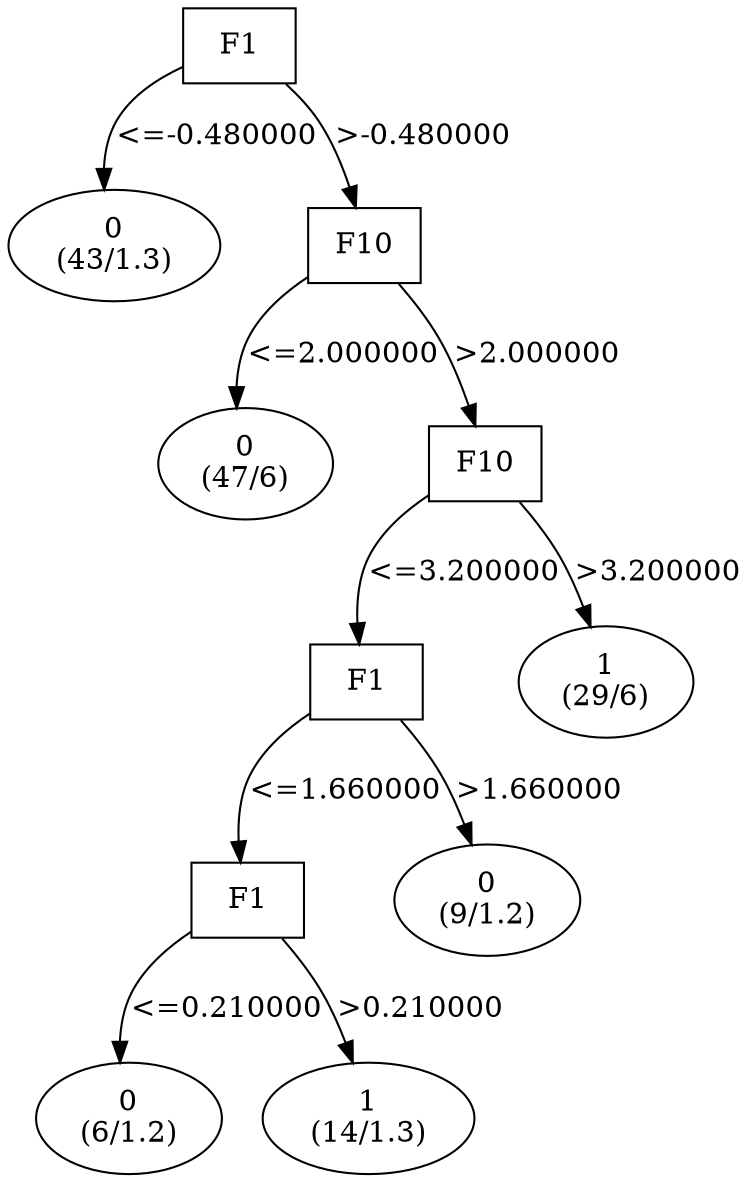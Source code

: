 digraph YaDT {
n0 [ shape=box, label="F1\n"]
n0 -> n1 [label="<=-0.480000"]
n1 [ shape=ellipse, label="0\n(43/1.3)"]
n0 -> n2 [label=">-0.480000"]
n2 [ shape=box, label="F10\n"]
n2 -> n3 [label="<=2.000000"]
n3 [ shape=ellipse, label="0\n(47/6)"]
n2 -> n4 [label=">2.000000"]
n4 [ shape=box, label="F10\n"]
n4 -> n5 [label="<=3.200000"]
n5 [ shape=box, label="F1\n"]
n5 -> n6 [label="<=1.660000"]
n6 [ shape=box, label="F1\n"]
n6 -> n7 [label="<=0.210000"]
n7 [ shape=ellipse, label="0\n(6/1.2)"]
n6 -> n8 [label=">0.210000"]
n8 [ shape=ellipse, label="1\n(14/1.3)"]
n5 -> n10 [label=">1.660000"]
n10 [ shape=ellipse, label="0\n(9/1.2)"]
n4 -> n12 [label=">3.200000"]
n12 [ shape=ellipse, label="1\n(29/6)"]
}
